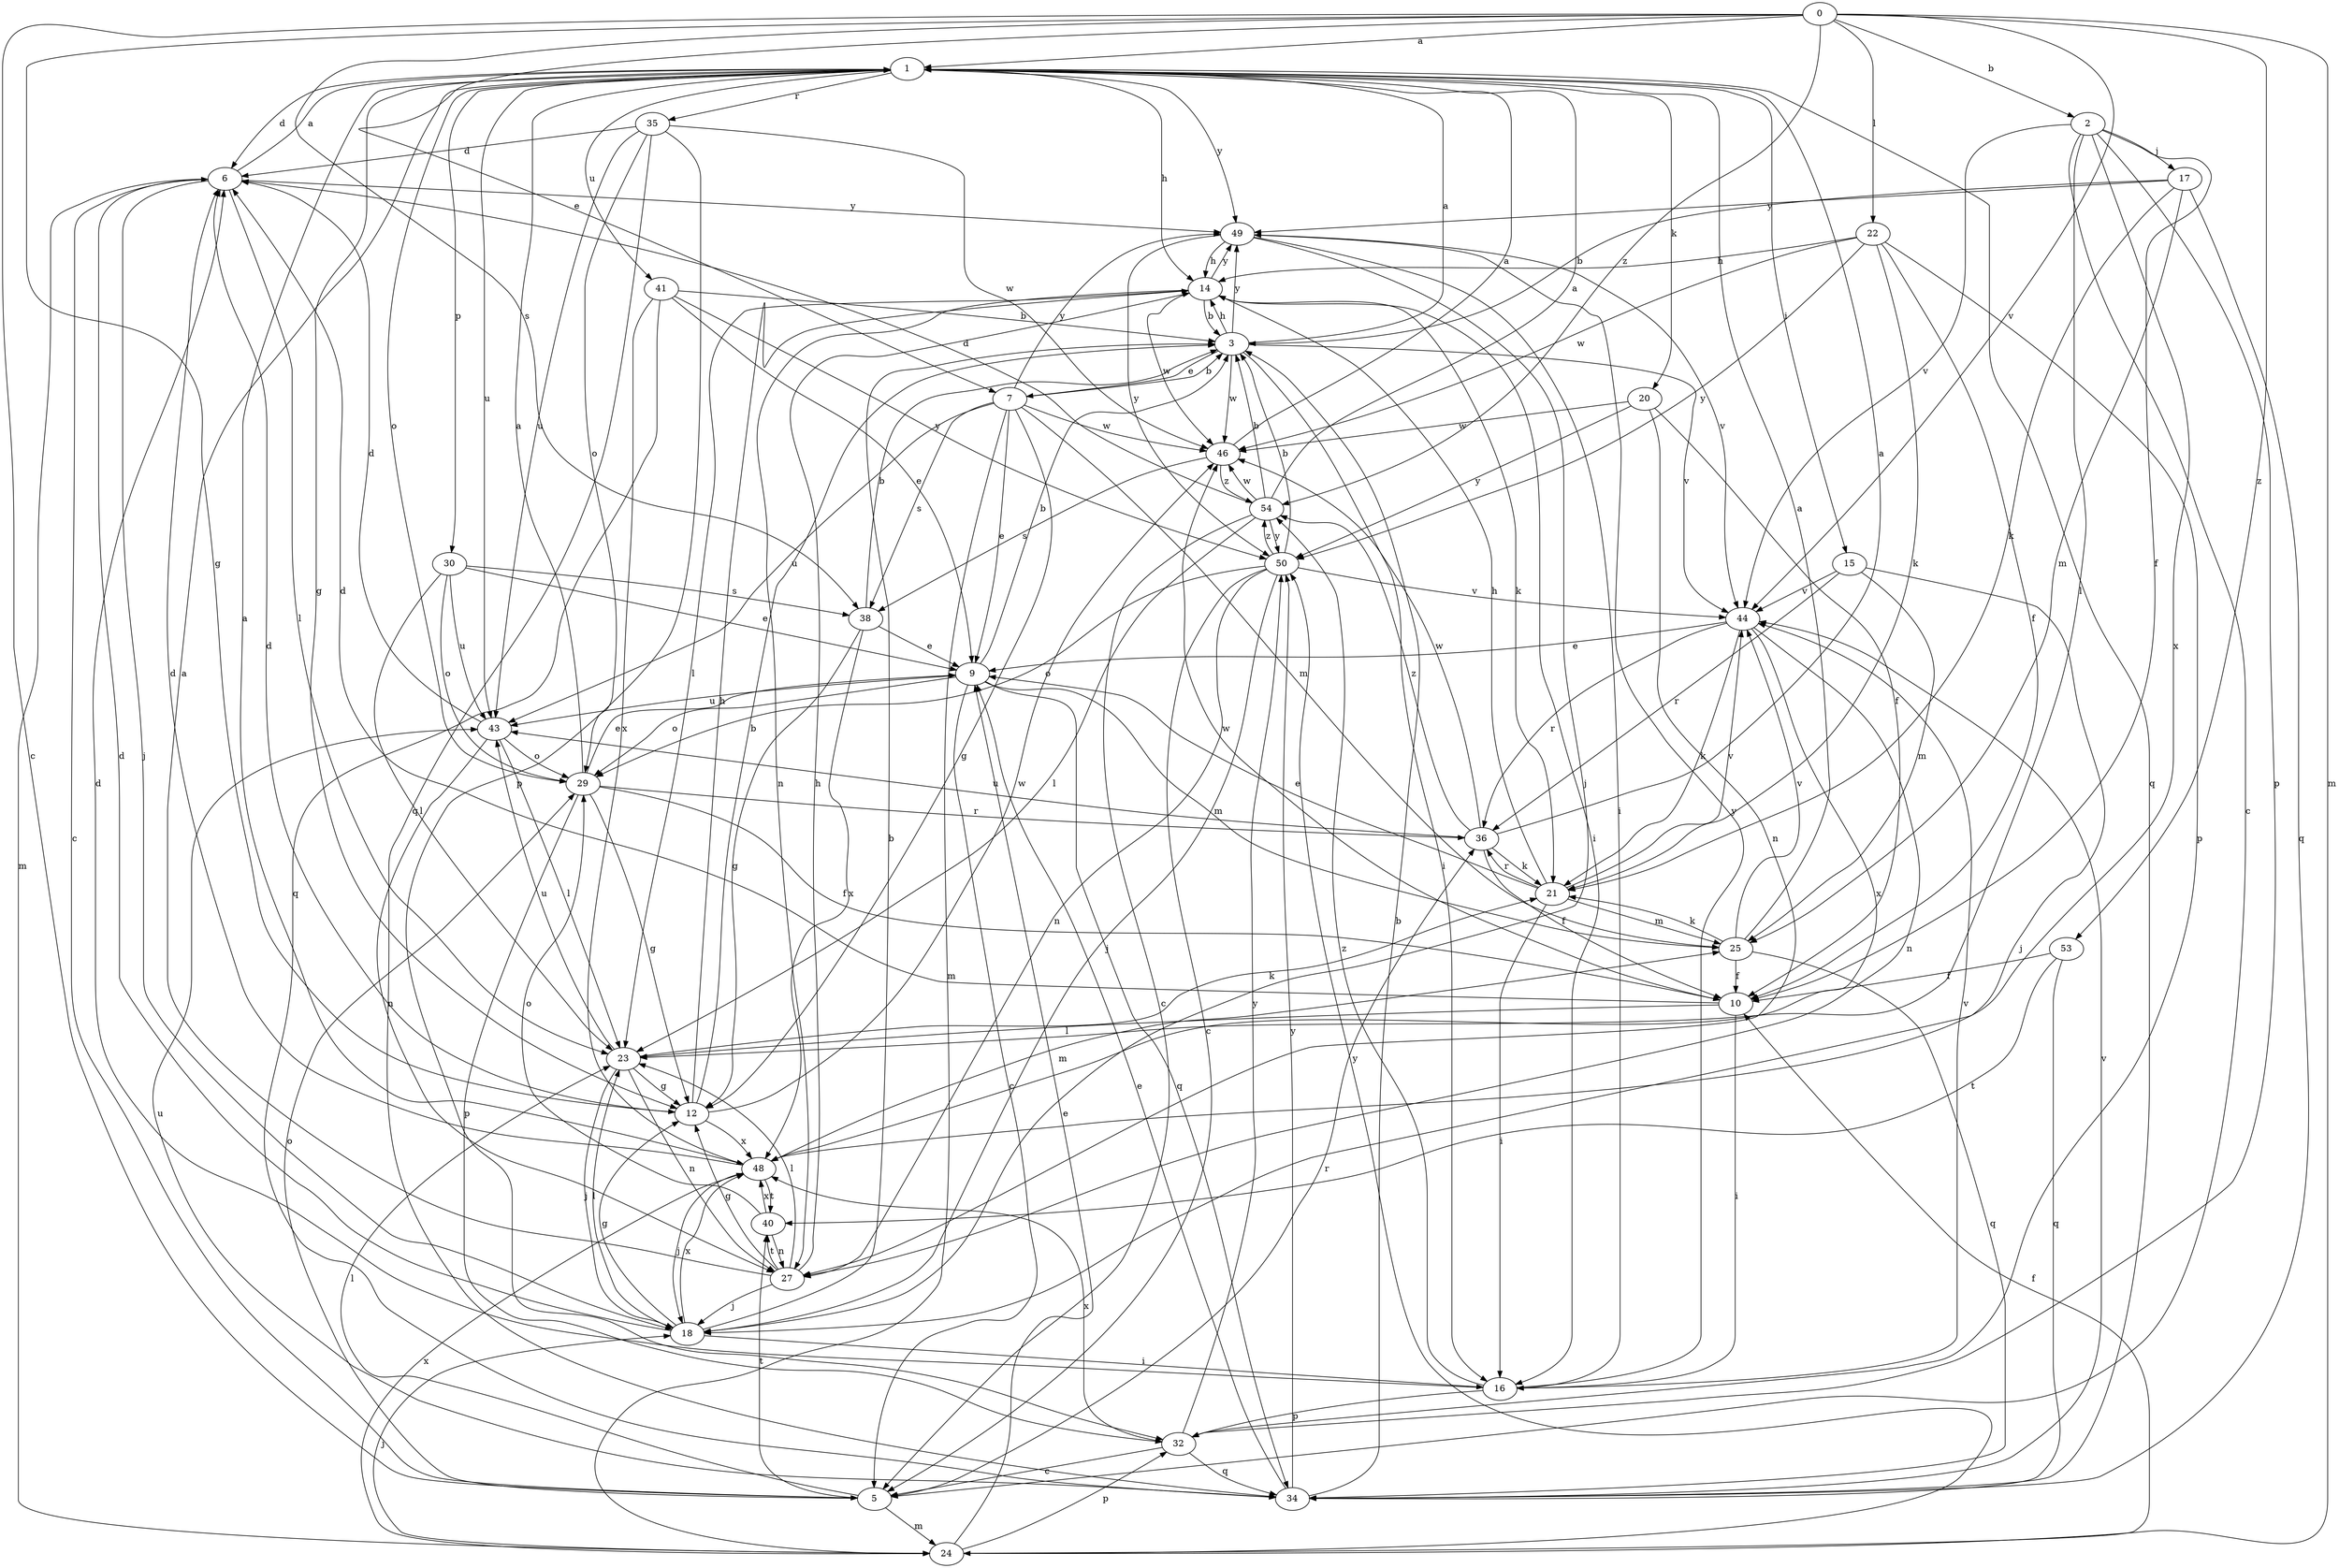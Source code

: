 strict digraph  {
0;
1;
2;
3;
5;
6;
7;
9;
10;
12;
14;
15;
16;
17;
18;
20;
21;
22;
23;
24;
25;
27;
29;
30;
32;
34;
35;
36;
38;
40;
41;
43;
44;
46;
48;
49;
50;
53;
54;
0 -> 1  [label=a];
0 -> 2  [label=b];
0 -> 5  [label=c];
0 -> 7  [label=e];
0 -> 12  [label=g];
0 -> 22  [label=l];
0 -> 24  [label=m];
0 -> 38  [label=s];
0 -> 44  [label=v];
0 -> 53  [label=z];
0 -> 54  [label=z];
1 -> 6  [label=d];
1 -> 12  [label=g];
1 -> 14  [label=h];
1 -> 15  [label=i];
1 -> 20  [label=k];
1 -> 29  [label=o];
1 -> 30  [label=p];
1 -> 34  [label=q];
1 -> 35  [label=r];
1 -> 41  [label=u];
1 -> 43  [label=u];
1 -> 49  [label=y];
2 -> 5  [label=c];
2 -> 10  [label=f];
2 -> 17  [label=j];
2 -> 23  [label=l];
2 -> 32  [label=p];
2 -> 44  [label=v];
2 -> 48  [label=x];
3 -> 1  [label=a];
3 -> 7  [label=e];
3 -> 14  [label=h];
3 -> 16  [label=i];
3 -> 44  [label=v];
3 -> 46  [label=w];
3 -> 49  [label=y];
5 -> 23  [label=l];
5 -> 24  [label=m];
5 -> 29  [label=o];
5 -> 36  [label=r];
5 -> 40  [label=t];
6 -> 1  [label=a];
6 -> 5  [label=c];
6 -> 18  [label=j];
6 -> 23  [label=l];
6 -> 24  [label=m];
6 -> 49  [label=y];
7 -> 3  [label=b];
7 -> 9  [label=e];
7 -> 12  [label=g];
7 -> 24  [label=m];
7 -> 25  [label=m];
7 -> 38  [label=s];
7 -> 43  [label=u];
7 -> 46  [label=w];
7 -> 49  [label=y];
9 -> 3  [label=b];
9 -> 5  [label=c];
9 -> 25  [label=m];
9 -> 29  [label=o];
9 -> 34  [label=q];
9 -> 43  [label=u];
10 -> 6  [label=d];
10 -> 16  [label=i];
10 -> 23  [label=l];
10 -> 46  [label=w];
12 -> 3  [label=b];
12 -> 6  [label=d];
12 -> 14  [label=h];
12 -> 46  [label=w];
12 -> 48  [label=x];
14 -> 3  [label=b];
14 -> 16  [label=i];
14 -> 21  [label=k];
14 -> 23  [label=l];
14 -> 27  [label=n];
14 -> 46  [label=w];
14 -> 49  [label=y];
15 -> 18  [label=j];
15 -> 25  [label=m];
15 -> 36  [label=r];
15 -> 44  [label=v];
16 -> 6  [label=d];
16 -> 32  [label=p];
16 -> 44  [label=v];
16 -> 49  [label=y];
16 -> 54  [label=z];
17 -> 3  [label=b];
17 -> 21  [label=k];
17 -> 25  [label=m];
17 -> 34  [label=q];
17 -> 49  [label=y];
18 -> 3  [label=b];
18 -> 6  [label=d];
18 -> 12  [label=g];
18 -> 16  [label=i];
18 -> 23  [label=l];
18 -> 48  [label=x];
20 -> 10  [label=f];
20 -> 27  [label=n];
20 -> 46  [label=w];
20 -> 50  [label=y];
21 -> 9  [label=e];
21 -> 14  [label=h];
21 -> 16  [label=i];
21 -> 25  [label=m];
21 -> 36  [label=r];
21 -> 44  [label=v];
22 -> 10  [label=f];
22 -> 14  [label=h];
22 -> 21  [label=k];
22 -> 32  [label=p];
22 -> 46  [label=w];
22 -> 50  [label=y];
23 -> 12  [label=g];
23 -> 18  [label=j];
23 -> 21  [label=k];
23 -> 27  [label=n];
23 -> 43  [label=u];
24 -> 9  [label=e];
24 -> 10  [label=f];
24 -> 18  [label=j];
24 -> 32  [label=p];
24 -> 48  [label=x];
24 -> 50  [label=y];
25 -> 1  [label=a];
25 -> 10  [label=f];
25 -> 21  [label=k];
25 -> 34  [label=q];
25 -> 44  [label=v];
27 -> 1  [label=a];
27 -> 12  [label=g];
27 -> 14  [label=h];
27 -> 18  [label=j];
27 -> 23  [label=l];
27 -> 40  [label=t];
29 -> 1  [label=a];
29 -> 9  [label=e];
29 -> 10  [label=f];
29 -> 12  [label=g];
29 -> 32  [label=p];
29 -> 36  [label=r];
30 -> 9  [label=e];
30 -> 23  [label=l];
30 -> 29  [label=o];
30 -> 38  [label=s];
30 -> 43  [label=u];
32 -> 5  [label=c];
32 -> 34  [label=q];
32 -> 48  [label=x];
32 -> 50  [label=y];
34 -> 3  [label=b];
34 -> 9  [label=e];
34 -> 43  [label=u];
34 -> 44  [label=v];
34 -> 50  [label=y];
35 -> 6  [label=d];
35 -> 29  [label=o];
35 -> 32  [label=p];
35 -> 34  [label=q];
35 -> 43  [label=u];
35 -> 46  [label=w];
36 -> 1  [label=a];
36 -> 10  [label=f];
36 -> 21  [label=k];
36 -> 43  [label=u];
36 -> 46  [label=w];
36 -> 54  [label=z];
38 -> 3  [label=b];
38 -> 9  [label=e];
38 -> 12  [label=g];
38 -> 48  [label=x];
40 -> 27  [label=n];
40 -> 29  [label=o];
40 -> 48  [label=x];
41 -> 3  [label=b];
41 -> 9  [label=e];
41 -> 34  [label=q];
41 -> 48  [label=x];
41 -> 50  [label=y];
43 -> 6  [label=d];
43 -> 23  [label=l];
43 -> 27  [label=n];
43 -> 29  [label=o];
44 -> 9  [label=e];
44 -> 21  [label=k];
44 -> 27  [label=n];
44 -> 36  [label=r];
44 -> 48  [label=x];
46 -> 1  [label=a];
46 -> 38  [label=s];
46 -> 54  [label=z];
48 -> 1  [label=a];
48 -> 6  [label=d];
48 -> 18  [label=j];
48 -> 25  [label=m];
48 -> 40  [label=t];
49 -> 14  [label=h];
49 -> 16  [label=i];
49 -> 18  [label=j];
49 -> 44  [label=v];
49 -> 50  [label=y];
50 -> 3  [label=b];
50 -> 5  [label=c];
50 -> 18  [label=j];
50 -> 27  [label=n];
50 -> 29  [label=o];
50 -> 44  [label=v];
50 -> 54  [label=z];
53 -> 10  [label=f];
53 -> 34  [label=q];
53 -> 40  [label=t];
54 -> 1  [label=a];
54 -> 3  [label=b];
54 -> 5  [label=c];
54 -> 6  [label=d];
54 -> 23  [label=l];
54 -> 46  [label=w];
54 -> 50  [label=y];
}
